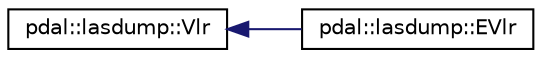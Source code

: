 digraph "Graphical Class Hierarchy"
{
  edge [fontname="Helvetica",fontsize="10",labelfontname="Helvetica",labelfontsize="10"];
  node [fontname="Helvetica",fontsize="10",shape=record];
  rankdir="LR";
  Node1 [label="pdal::lasdump::Vlr",height=0.2,width=0.4,color="black", fillcolor="white", style="filled",URL="$classpdal_1_1lasdump_1_1Vlr.html"];
  Node1 -> Node2 [dir="back",color="midnightblue",fontsize="10",style="solid",fontname="Helvetica"];
  Node2 [label="pdal::lasdump::EVlr",height=0.2,width=0.4,color="black", fillcolor="white", style="filled",URL="$classpdal_1_1lasdump_1_1EVlr.html"];
}

